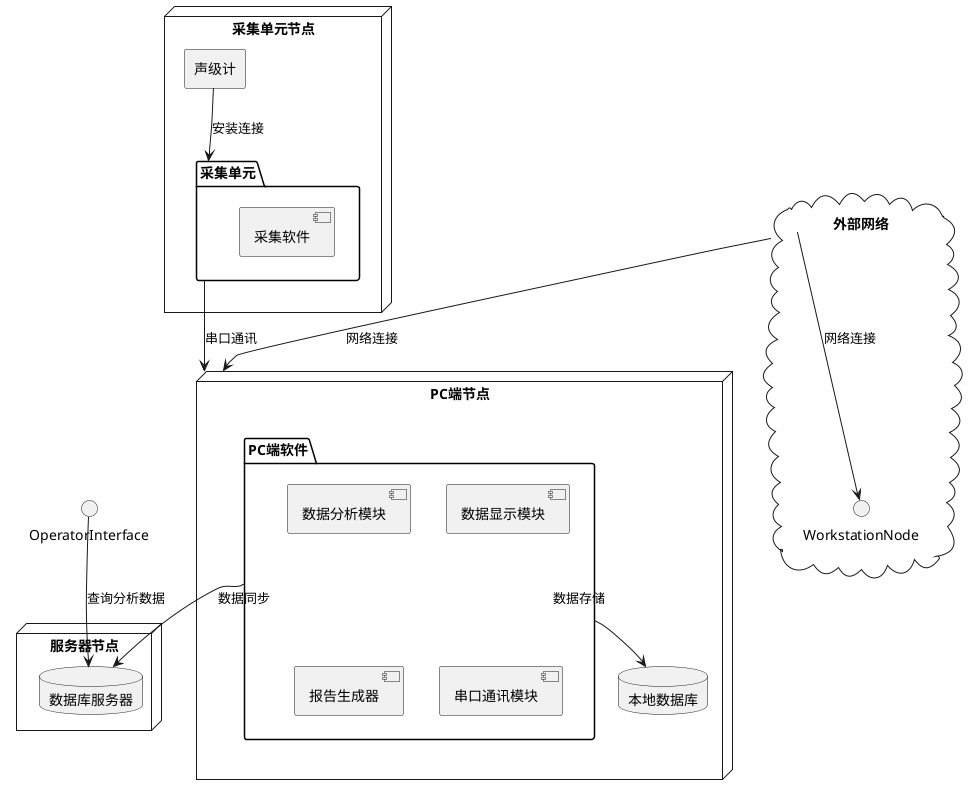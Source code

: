 @startuml

node "采集单元节点" as CollectorNode {
    folder "采集单元" as Collector {
        [采集软件]
    }
    rectangle "声级计" as Sensor
}

node "PC端节点" as PCNode {
    folder "PC端软件" as PCSoftware {
        [数据分析模块]
        [数据显示模块]
        [报告生成器]
        [串口通讯模块]
    }
    database "本地数据库" as LocalDB
}

node "服务器节点" as ServerNode {
    database "数据库服务器" as ServerDB
}

'node "操作员工作站" as WorkstationNode {
'   computer "操作员界面" as OperatorInterface
'}

Sensor --> Collector : 安装连接
Collector --> PCNode : 串口通讯
PCSoftware --> LocalDB : 数据存储
PCSoftware --> ServerDB : 数据同步
OperatorInterface --> ServerDB : 查询分析数据

cloud "外部网络" as Network {
    Network --> PCNode : 网络连接
    Network --> WorkstationNode : 网络连接
}

@enduml
